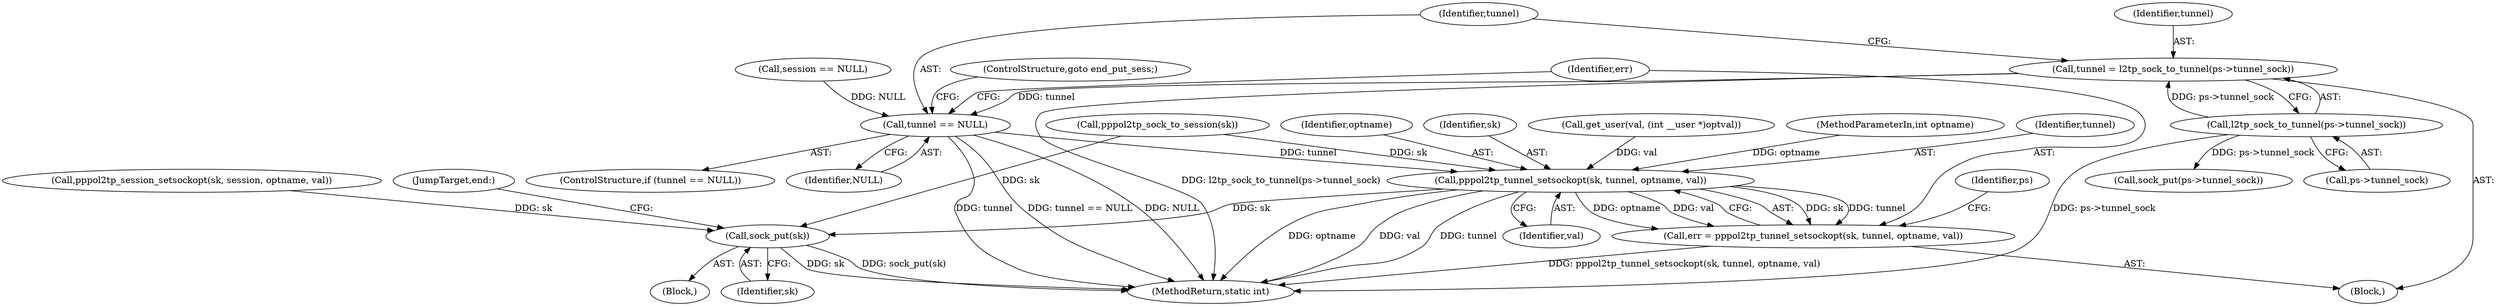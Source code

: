digraph "0_linux_3cf521f7dc87c031617fd47e4b7aa2593c2f3daf_0@pointer" {
"1000189" [label="(Call,tunnel = l2tp_sock_to_tunnel(ps->tunnel_sock))"];
"1000191" [label="(Call,l2tp_sock_to_tunnel(ps->tunnel_sock))"];
"1000196" [label="(Call,tunnel == NULL)"];
"1000202" [label="(Call,pppol2tp_tunnel_setsockopt(sk, tunnel, optname, val))"];
"1000200" [label="(Call,err = pppol2tp_tunnel_setsockopt(sk, tunnel, optname, val))"];
"1000223" [label="(Call,sock_put(sk))"];
"1000108" [label="(Block,)"];
"1000200" [label="(Call,err = pppol2tp_tunnel_setsockopt(sk, tunnel, optname, val))"];
"1000201" [label="(Identifier,err)"];
"1000224" [label="(Identifier,sk)"];
"1000164" [label="(Call,session == NULL)"];
"1000105" [label="(MethodParameterIn,int optname)"];
"1000184" [label="(Block,)"];
"1000197" [label="(Identifier,tunnel)"];
"1000228" [label="(MethodReturn,static int)"];
"1000191" [label="(Call,l2tp_sock_to_tunnel(ps->tunnel_sock))"];
"1000223" [label="(Call,sock_put(sk))"];
"1000225" [label="(JumpTarget,end:)"];
"1000207" [label="(Call,sock_put(ps->tunnel_sock))"];
"1000206" [label="(Identifier,val)"];
"1000190" [label="(Identifier,tunnel)"];
"1000204" [label="(Identifier,tunnel)"];
"1000205" [label="(Identifier,optname)"];
"1000199" [label="(ControlStructure,goto end_put_sess;)"];
"1000202" [label="(Call,pppol2tp_tunnel_setsockopt(sk, tunnel, optname, val))"];
"1000214" [label="(Call,pppol2tp_session_setsockopt(sk, session, optname, val))"];
"1000209" [label="(Identifier,ps)"];
"1000203" [label="(Identifier,sk)"];
"1000196" [label="(Call,tunnel == NULL)"];
"1000192" [label="(Call,ps->tunnel_sock)"];
"1000195" [label="(ControlStructure,if (tunnel == NULL))"];
"1000189" [label="(Call,tunnel = l2tp_sock_to_tunnel(ps->tunnel_sock))"];
"1000198" [label="(Identifier,NULL)"];
"1000136" [label="(Call,get_user(val, (int __user *)optval))"];
"1000161" [label="(Call,pppol2tp_sock_to_session(sk))"];
"1000189" -> "1000184"  [label="AST: "];
"1000189" -> "1000191"  [label="CFG: "];
"1000190" -> "1000189"  [label="AST: "];
"1000191" -> "1000189"  [label="AST: "];
"1000197" -> "1000189"  [label="CFG: "];
"1000189" -> "1000228"  [label="DDG: l2tp_sock_to_tunnel(ps->tunnel_sock)"];
"1000191" -> "1000189"  [label="DDG: ps->tunnel_sock"];
"1000189" -> "1000196"  [label="DDG: tunnel"];
"1000191" -> "1000192"  [label="CFG: "];
"1000192" -> "1000191"  [label="AST: "];
"1000191" -> "1000228"  [label="DDG: ps->tunnel_sock"];
"1000191" -> "1000207"  [label="DDG: ps->tunnel_sock"];
"1000196" -> "1000195"  [label="AST: "];
"1000196" -> "1000198"  [label="CFG: "];
"1000197" -> "1000196"  [label="AST: "];
"1000198" -> "1000196"  [label="AST: "];
"1000199" -> "1000196"  [label="CFG: "];
"1000201" -> "1000196"  [label="CFG: "];
"1000196" -> "1000228"  [label="DDG: tunnel"];
"1000196" -> "1000228"  [label="DDG: tunnel == NULL"];
"1000196" -> "1000228"  [label="DDG: NULL"];
"1000164" -> "1000196"  [label="DDG: NULL"];
"1000196" -> "1000202"  [label="DDG: tunnel"];
"1000202" -> "1000200"  [label="AST: "];
"1000202" -> "1000206"  [label="CFG: "];
"1000203" -> "1000202"  [label="AST: "];
"1000204" -> "1000202"  [label="AST: "];
"1000205" -> "1000202"  [label="AST: "];
"1000206" -> "1000202"  [label="AST: "];
"1000200" -> "1000202"  [label="CFG: "];
"1000202" -> "1000228"  [label="DDG: optname"];
"1000202" -> "1000228"  [label="DDG: val"];
"1000202" -> "1000228"  [label="DDG: tunnel"];
"1000202" -> "1000200"  [label="DDG: sk"];
"1000202" -> "1000200"  [label="DDG: tunnel"];
"1000202" -> "1000200"  [label="DDG: optname"];
"1000202" -> "1000200"  [label="DDG: val"];
"1000161" -> "1000202"  [label="DDG: sk"];
"1000105" -> "1000202"  [label="DDG: optname"];
"1000136" -> "1000202"  [label="DDG: val"];
"1000202" -> "1000223"  [label="DDG: sk"];
"1000200" -> "1000184"  [label="AST: "];
"1000201" -> "1000200"  [label="AST: "];
"1000209" -> "1000200"  [label="CFG: "];
"1000200" -> "1000228"  [label="DDG: pppol2tp_tunnel_setsockopt(sk, tunnel, optname, val)"];
"1000223" -> "1000108"  [label="AST: "];
"1000223" -> "1000224"  [label="CFG: "];
"1000224" -> "1000223"  [label="AST: "];
"1000225" -> "1000223"  [label="CFG: "];
"1000223" -> "1000228"  [label="DDG: sock_put(sk)"];
"1000223" -> "1000228"  [label="DDG: sk"];
"1000214" -> "1000223"  [label="DDG: sk"];
"1000161" -> "1000223"  [label="DDG: sk"];
}
